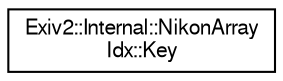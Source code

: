 digraph "Graphical Class Hierarchy"
{
  edge [fontname="FreeSans",fontsize="10",labelfontname="FreeSans",labelfontsize="10"];
  node [fontname="FreeSans",fontsize="10",shape=record];
  rankdir="LR";
  Node1 [label="Exiv2::Internal::NikonArray\lIdx::Key",height=0.2,width=0.4,color="black", fillcolor="white", style="filled",URL="$structExiv2_1_1Internal_1_1NikonArrayIdx_1_1Key.html",tooltip="Key for comparisons. "];
}
